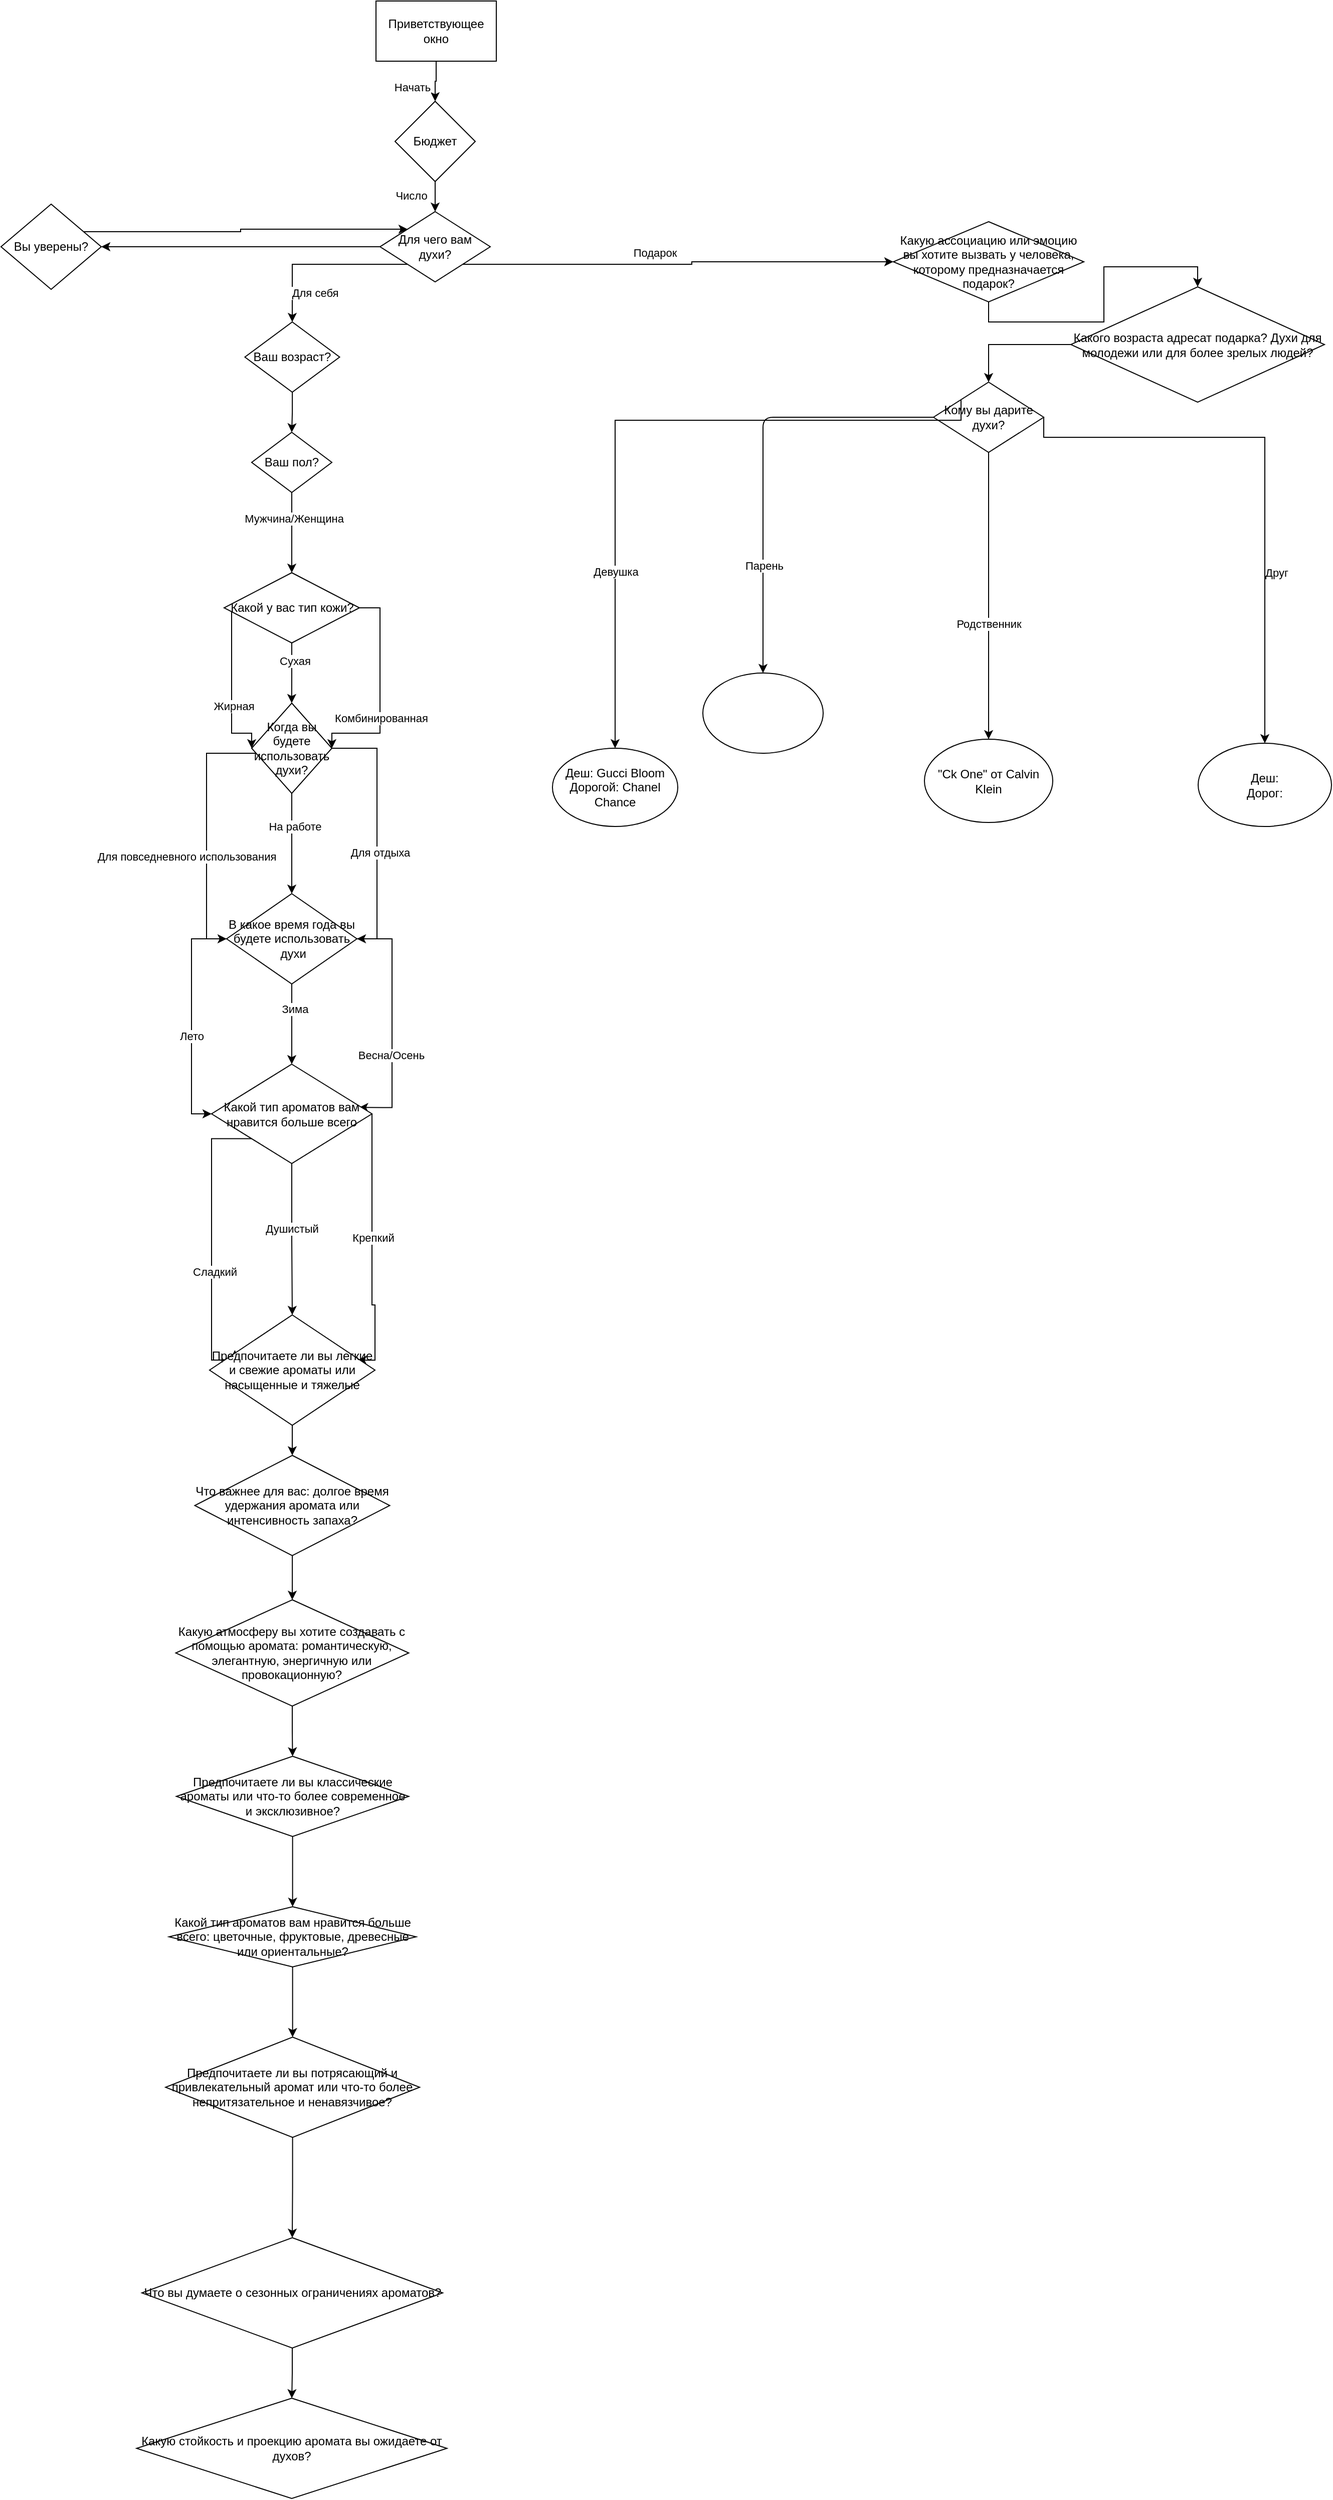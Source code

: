 <mxfile>
    <diagram name="Страница — 1" id="fuRrJp9T_4Lf_aJsH5pe">
        <mxGraphModel dx="2594" dy="917" grid="1" gridSize="10" guides="1" tooltips="1" connect="1" arrows="1" fold="1" page="1" pageScale="1" pageWidth="827" pageHeight="1169" math="0" shadow="0">
            <root>
                <mxCell id="0"/>
                <mxCell id="1" parent="0"/>
                <mxCell id="bYO1vB-1LLN_wNlQMvkM-28" style="edgeStyle=orthogonalEdgeStyle;rounded=0;orthogonalLoop=1;jettySize=auto;html=1;exitX=0;exitY=1;exitDx=0;exitDy=0;entryX=0.5;entryY=0;entryDx=0;entryDy=0;" parent="1" source="bYO1vB-1LLN_wNlQMvkM-15" target="bYO1vB-1LLN_wNlQMvkM-153" edge="1">
                    <mxGeometry relative="1" as="geometry"/>
                </mxCell>
                <mxCell id="bYO1vB-1LLN_wNlQMvkM-30" value="Для себя" style="edgeLabel;html=1;align=center;verticalAlign=middle;resizable=0;points=[];" parent="bYO1vB-1LLN_wNlQMvkM-28" vertex="1" connectable="0">
                    <mxGeometry x="0.081" relative="1" as="geometry">
                        <mxPoint y="28" as="offset"/>
                    </mxGeometry>
                </mxCell>
                <mxCell id="bYO1vB-1LLN_wNlQMvkM-29" style="edgeStyle=orthogonalEdgeStyle;rounded=0;orthogonalLoop=1;jettySize=auto;html=1;exitX=1;exitY=1;exitDx=0;exitDy=0;entryX=0;entryY=0.5;entryDx=0;entryDy=0;" parent="1" source="bYO1vB-1LLN_wNlQMvkM-15" target="bYO1vB-1LLN_wNlQMvkM-155" edge="1">
                    <mxGeometry relative="1" as="geometry">
                        <mxPoint x="820" y="190" as="targetPoint"/>
                    </mxGeometry>
                </mxCell>
                <mxCell id="bYO1vB-1LLN_wNlQMvkM-31" value="Подарок" style="edgeLabel;html=1;align=center;verticalAlign=middle;resizable=0;points=[];" parent="bYO1vB-1LLN_wNlQMvkM-29" vertex="1" connectable="0">
                    <mxGeometry x="-0.236" y="3" relative="1" as="geometry">
                        <mxPoint x="26" y="-9" as="offset"/>
                    </mxGeometry>
                </mxCell>
                <mxCell id="bYO1vB-1LLN_wNlQMvkM-171" style="edgeStyle=orthogonalEdgeStyle;rounded=0;orthogonalLoop=1;jettySize=auto;html=1;entryX=1;entryY=0.5;entryDx=0;entryDy=0;" parent="1" source="bYO1vB-1LLN_wNlQMvkM-15" target="bYO1vB-1LLN_wNlQMvkM-172" edge="1">
                    <mxGeometry relative="1" as="geometry">
                        <mxPoint x="80" y="255" as="targetPoint"/>
                        <Array as="points">
                            <mxPoint x="80" y="255"/>
                        </Array>
                    </mxGeometry>
                </mxCell>
                <mxCell id="bYO1vB-1LLN_wNlQMvkM-15" value="Для чего вам духи?" style="rhombus;whiteSpace=wrap;html=1;" parent="1" vertex="1">
                    <mxGeometry x="358" y="220" width="110" height="70" as="geometry"/>
                </mxCell>
                <mxCell id="bYO1vB-1LLN_wNlQMvkM-49" style="edgeStyle=orthogonalEdgeStyle;rounded=0;orthogonalLoop=1;jettySize=auto;html=1;" parent="1" source="bYO1vB-1LLN_wNlQMvkM-21" edge="1">
                    <mxGeometry relative="1" as="geometry">
                        <mxPoint x="270" y="580" as="targetPoint"/>
                    </mxGeometry>
                </mxCell>
                <mxCell id="bYO1vB-1LLN_wNlQMvkM-50" value="Мужчина/Женщина" style="edgeLabel;html=1;align=center;verticalAlign=middle;resizable=0;points=[];" parent="bYO1vB-1LLN_wNlQMvkM-49" vertex="1" connectable="0">
                    <mxGeometry x="-0.361" y="2" relative="1" as="geometry">
                        <mxPoint as="offset"/>
                    </mxGeometry>
                </mxCell>
                <mxCell id="bYO1vB-1LLN_wNlQMvkM-21" value="Ваш пол?" style="rhombus;whiteSpace=wrap;html=1;" parent="1" vertex="1">
                    <mxGeometry x="230" y="440" width="80" height="60" as="geometry"/>
                </mxCell>
                <mxCell id="2" style="edgeStyle=orthogonalEdgeStyle;html=1;elbow=vertical;entryX=0.5;entryY=0;entryDx=0;entryDy=0;" edge="1" parent="1" source="bYO1vB-1LLN_wNlQMvkM-22" target="3">
                    <mxGeometry relative="1" as="geometry">
                        <mxPoint x="730" y="670" as="targetPoint"/>
                    </mxGeometry>
                </mxCell>
                <mxCell id="5" value="Парень" style="edgeLabel;html=1;align=center;verticalAlign=middle;resizable=0;points=[];" vertex="1" connectable="0" parent="2">
                    <mxGeometry x="0.496" y="1" relative="1" as="geometry">
                        <mxPoint as="offset"/>
                    </mxGeometry>
                </mxCell>
                <mxCell id="bYO1vB-1LLN_wNlQMvkM-22" value="Кому вы дарите духи?" style="rhombus;whiteSpace=wrap;html=1;" parent="1" vertex="1">
                    <mxGeometry x="910" y="390" width="110" height="70" as="geometry"/>
                </mxCell>
                <mxCell id="bYO1vB-1LLN_wNlQMvkM-37" style="edgeStyle=orthogonalEdgeStyle;rounded=0;orthogonalLoop=1;jettySize=auto;html=1;entryX=0.5;entryY=0;entryDx=0;entryDy=0;" parent="1" source="bYO1vB-1LLN_wNlQMvkM-36" target="bYO1vB-1LLN_wNlQMvkM-121" edge="1">
                    <mxGeometry relative="1" as="geometry"/>
                </mxCell>
                <mxCell id="bYO1vB-1LLN_wNlQMvkM-38" value="Начать" style="edgeLabel;html=1;align=center;verticalAlign=middle;resizable=0;points=[];" parent="bYO1vB-1LLN_wNlQMvkM-37" vertex="1" connectable="0">
                    <mxGeometry x="0.307" relative="1" as="geometry">
                        <mxPoint x="-23" as="offset"/>
                    </mxGeometry>
                </mxCell>
                <mxCell id="bYO1vB-1LLN_wNlQMvkM-36" value="Приветствующее окно" style="rounded=0;whiteSpace=wrap;html=1;" parent="1" vertex="1">
                    <mxGeometry x="354" y="10" width="120" height="60" as="geometry"/>
                </mxCell>
                <mxCell id="bYO1vB-1LLN_wNlQMvkM-43" style="edgeStyle=orthogonalEdgeStyle;rounded=0;orthogonalLoop=1;jettySize=auto;html=1;exitX=0.5;exitY=1;exitDx=0;exitDy=0;" parent="1" edge="1">
                    <mxGeometry relative="1" as="geometry">
                        <mxPoint x="650" y="530" as="sourcePoint"/>
                        <mxPoint x="650" y="530" as="targetPoint"/>
                    </mxGeometry>
                </mxCell>
                <mxCell id="bYO1vB-1LLN_wNlQMvkM-52" style="edgeStyle=orthogonalEdgeStyle;rounded=0;orthogonalLoop=1;jettySize=auto;html=1;entryX=0.5;entryY=0;entryDx=0;entryDy=0;exitX=0;exitY=0;exitDx=0;exitDy=0;" parent="1" source="bYO1vB-1LLN_wNlQMvkM-22" target="bYO1vB-1LLN_wNlQMvkM-95" edge="1">
                    <mxGeometry relative="1" as="geometry">
                        <mxPoint x="434.5" y="711" as="targetPoint"/>
                        <mxPoint x="547" y="505" as="sourcePoint"/>
                        <Array as="points">
                            <mxPoint x="593" y="428"/>
                        </Array>
                    </mxGeometry>
                </mxCell>
                <mxCell id="bYO1vB-1LLN_wNlQMvkM-56" value="Девушка" style="edgeLabel;html=1;align=center;verticalAlign=middle;resizable=0;points=[];" parent="bYO1vB-1LLN_wNlQMvkM-52" vertex="1" connectable="0">
                    <mxGeometry x="0.167" relative="1" as="geometry">
                        <mxPoint y="112" as="offset"/>
                    </mxGeometry>
                </mxCell>
                <mxCell id="bYO1vB-1LLN_wNlQMvkM-54" style="edgeStyle=orthogonalEdgeStyle;rounded=0;orthogonalLoop=1;jettySize=auto;html=1;entryX=0.5;entryY=0;entryDx=0;entryDy=0;exitX=1;exitY=0.5;exitDx=0;exitDy=0;" parent="1" source="bYO1vB-1LLN_wNlQMvkM-22" target="bYO1vB-1LLN_wNlQMvkM-96" edge="1">
                    <mxGeometry relative="1" as="geometry">
                        <mxPoint x="555" y="700" as="targetPoint"/>
                        <mxPoint x="1260" y="530" as="sourcePoint"/>
                        <Array as="points">
                            <mxPoint x="1240" y="445"/>
                        </Array>
                    </mxGeometry>
                </mxCell>
                <mxCell id="bYO1vB-1LLN_wNlQMvkM-57" value="Друг" style="edgeLabel;html=1;align=center;verticalAlign=middle;resizable=0;points=[];" parent="bYO1vB-1LLN_wNlQMvkM-54" vertex="1" connectable="0">
                    <mxGeometry x="-0.262" relative="1" as="geometry">
                        <mxPoint x="50" y="135" as="offset"/>
                    </mxGeometry>
                </mxCell>
                <mxCell id="bYO1vB-1LLN_wNlQMvkM-55" style="edgeStyle=orthogonalEdgeStyle;rounded=0;orthogonalLoop=1;jettySize=auto;html=1;" parent="1" source="bYO1vB-1LLN_wNlQMvkM-22" target="bYO1vB-1LLN_wNlQMvkM-97" edge="1">
                    <mxGeometry relative="1" as="geometry">
                        <mxPoint x="660" y="700" as="targetPoint"/>
                        <mxPoint x="607" y="517.5" as="sourcePoint"/>
                    </mxGeometry>
                </mxCell>
                <mxCell id="bYO1vB-1LLN_wNlQMvkM-58" value="Родственник" style="edgeLabel;html=1;align=center;verticalAlign=middle;resizable=0;points=[];" parent="bYO1vB-1LLN_wNlQMvkM-55" vertex="1" connectable="0">
                    <mxGeometry x="0.392" relative="1" as="geometry">
                        <mxPoint y="-28" as="offset"/>
                    </mxGeometry>
                </mxCell>
                <mxCell id="bYO1vB-1LLN_wNlQMvkM-68" style="edgeStyle=orthogonalEdgeStyle;rounded=0;orthogonalLoop=1;jettySize=auto;html=1;entryX=0;entryY=0.5;entryDx=0;entryDy=0;" parent="1" source="bYO1vB-1LLN_wNlQMvkM-67" target="bYO1vB-1LLN_wNlQMvkM-74" edge="1">
                    <mxGeometry relative="1" as="geometry">
                        <mxPoint x="180" y="710" as="targetPoint"/>
                        <Array as="points">
                            <mxPoint x="210" y="740"/>
                            <mxPoint x="230" y="740"/>
                        </Array>
                    </mxGeometry>
                </mxCell>
                <mxCell id="bYO1vB-1LLN_wNlQMvkM-71" value="Жирная" style="edgeLabel;html=1;align=center;verticalAlign=middle;resizable=0;points=[];" parent="bYO1vB-1LLN_wNlQMvkM-68" vertex="1" connectable="0">
                    <mxGeometry x="0.197" y="2" relative="1" as="geometry">
                        <mxPoint as="offset"/>
                    </mxGeometry>
                </mxCell>
                <mxCell id="bYO1vB-1LLN_wNlQMvkM-69" style="edgeStyle=orthogonalEdgeStyle;rounded=0;orthogonalLoop=1;jettySize=auto;html=1;exitX=0.5;exitY=1;exitDx=0;exitDy=0;" parent="1" source="bYO1vB-1LLN_wNlQMvkM-67" edge="1">
                    <mxGeometry relative="1" as="geometry">
                        <mxPoint x="269.931" y="710" as="targetPoint"/>
                    </mxGeometry>
                </mxCell>
                <mxCell id="bYO1vB-1LLN_wNlQMvkM-72" value="Сухая" style="edgeLabel;html=1;align=center;verticalAlign=middle;resizable=0;points=[];" parent="bYO1vB-1LLN_wNlQMvkM-69" vertex="1" connectable="0">
                    <mxGeometry x="-0.397" y="3" relative="1" as="geometry">
                        <mxPoint as="offset"/>
                    </mxGeometry>
                </mxCell>
                <mxCell id="bYO1vB-1LLN_wNlQMvkM-70" style="edgeStyle=orthogonalEdgeStyle;rounded=0;orthogonalLoop=1;jettySize=auto;html=1;entryX=1;entryY=0.5;entryDx=0;entryDy=0;" parent="1" source="bYO1vB-1LLN_wNlQMvkM-67" target="bYO1vB-1LLN_wNlQMvkM-74" edge="1">
                    <mxGeometry relative="1" as="geometry">
                        <mxPoint x="360" y="710" as="targetPoint"/>
                        <Array as="points">
                            <mxPoint x="358" y="615"/>
                            <mxPoint x="358" y="740"/>
                            <mxPoint x="310" y="740"/>
                        </Array>
                    </mxGeometry>
                </mxCell>
                <mxCell id="bYO1vB-1LLN_wNlQMvkM-73" value="Комбинированная" style="edgeLabel;html=1;align=center;verticalAlign=middle;resizable=0;points=[];" parent="bYO1vB-1LLN_wNlQMvkM-70" vertex="1" connectable="0">
                    <mxGeometry x="0.249" y="1" relative="1" as="geometry">
                        <mxPoint as="offset"/>
                    </mxGeometry>
                </mxCell>
                <mxCell id="bYO1vB-1LLN_wNlQMvkM-67" value="Какой у вас тип кожи?" style="rhombus;whiteSpace=wrap;html=1;" parent="1" vertex="1">
                    <mxGeometry x="202.5" y="580" width="135" height="70" as="geometry"/>
                </mxCell>
                <mxCell id="bYO1vB-1LLN_wNlQMvkM-76" style="edgeStyle=orthogonalEdgeStyle;rounded=0;orthogonalLoop=1;jettySize=auto;html=1;entryX=0;entryY=0.5;entryDx=0;entryDy=0;" parent="1" source="bYO1vB-1LLN_wNlQMvkM-74" target="bYO1vB-1LLN_wNlQMvkM-83" edge="1">
                    <mxGeometry relative="1" as="geometry">
                        <mxPoint x="150" y="890" as="targetPoint"/>
                        <Array as="points">
                            <mxPoint x="185" y="760"/>
                            <mxPoint x="185" y="945"/>
                        </Array>
                    </mxGeometry>
                </mxCell>
                <mxCell id="bYO1vB-1LLN_wNlQMvkM-79" value="Для повседневного использования" style="edgeLabel;html=1;align=center;verticalAlign=middle;resizable=0;points=[];" parent="bYO1vB-1LLN_wNlQMvkM-76" vertex="1" connectable="0">
                    <mxGeometry x="0.411" relative="1" as="geometry">
                        <mxPoint x="-20" y="-27" as="offset"/>
                    </mxGeometry>
                </mxCell>
                <mxCell id="bYO1vB-1LLN_wNlQMvkM-77" style="edgeStyle=orthogonalEdgeStyle;rounded=0;orthogonalLoop=1;jettySize=auto;html=1;entryX=1;entryY=0.5;entryDx=0;entryDy=0;" parent="1" source="bYO1vB-1LLN_wNlQMvkM-74" target="bYO1vB-1LLN_wNlQMvkM-83" edge="1">
                    <mxGeometry relative="1" as="geometry">
                        <mxPoint x="390" y="890" as="targetPoint"/>
                        <Array as="points">
                            <mxPoint x="355" y="755"/>
                            <mxPoint x="355" y="945"/>
                        </Array>
                    </mxGeometry>
                </mxCell>
                <mxCell id="bYO1vB-1LLN_wNlQMvkM-82" value="Для отдыха" style="edgeLabel;html=1;align=center;verticalAlign=middle;resizable=0;points=[];" parent="bYO1vB-1LLN_wNlQMvkM-77" vertex="1" connectable="0">
                    <mxGeometry x="0.17" y="3" relative="1" as="geometry">
                        <mxPoint as="offset"/>
                    </mxGeometry>
                </mxCell>
                <mxCell id="bYO1vB-1LLN_wNlQMvkM-78" style="edgeStyle=orthogonalEdgeStyle;rounded=0;orthogonalLoop=1;jettySize=auto;html=1;entryX=0.5;entryY=0;entryDx=0;entryDy=0;" parent="1" source="bYO1vB-1LLN_wNlQMvkM-74" target="bYO1vB-1LLN_wNlQMvkM-83" edge="1">
                    <mxGeometry relative="1" as="geometry">
                        <mxPoint x="270" y="890" as="targetPoint"/>
                    </mxGeometry>
                </mxCell>
                <mxCell id="bYO1vB-1LLN_wNlQMvkM-80" value="На работе" style="edgeLabel;html=1;align=center;verticalAlign=middle;resizable=0;points=[];" parent="bYO1vB-1LLN_wNlQMvkM-78" vertex="1" connectable="0">
                    <mxGeometry x="-0.346" y="3" relative="1" as="geometry">
                        <mxPoint as="offset"/>
                    </mxGeometry>
                </mxCell>
                <mxCell id="bYO1vB-1LLN_wNlQMvkM-74" value="Когда вы будете использовать духи?" style="rhombus;whiteSpace=wrap;html=1;" parent="1" vertex="1">
                    <mxGeometry x="230" y="710" width="80" height="90" as="geometry"/>
                </mxCell>
                <mxCell id="bYO1vB-1LLN_wNlQMvkM-84" style="edgeStyle=orthogonalEdgeStyle;rounded=0;orthogonalLoop=1;jettySize=auto;html=1;" parent="1" source="bYO1vB-1LLN_wNlQMvkM-83" target="bYO1vB-1LLN_wNlQMvkM-128" edge="1">
                    <mxGeometry relative="1" as="geometry">
                        <mxPoint x="270" y="1070" as="targetPoint"/>
                    </mxGeometry>
                </mxCell>
                <mxCell id="bYO1vB-1LLN_wNlQMvkM-89" value="Зима" style="edgeLabel;html=1;align=center;verticalAlign=middle;resizable=0;points=[];" parent="bYO1vB-1LLN_wNlQMvkM-84" vertex="1" connectable="0">
                    <mxGeometry x="-0.393" y="3" relative="1" as="geometry">
                        <mxPoint as="offset"/>
                    </mxGeometry>
                </mxCell>
                <mxCell id="bYO1vB-1LLN_wNlQMvkM-85" style="edgeStyle=orthogonalEdgeStyle;rounded=0;orthogonalLoop=1;jettySize=auto;html=1;entryX=0.92;entryY=0.436;entryDx=0;entryDy=0;entryPerimeter=0;" parent="1" source="bYO1vB-1LLN_wNlQMvkM-83" target="bYO1vB-1LLN_wNlQMvkM-128" edge="1">
                    <mxGeometry relative="1" as="geometry">
                        <mxPoint x="370" y="1070" as="targetPoint"/>
                        <Array as="points">
                            <mxPoint x="370" y="945"/>
                            <mxPoint x="370" y="1113"/>
                        </Array>
                    </mxGeometry>
                </mxCell>
                <mxCell id="bYO1vB-1LLN_wNlQMvkM-90" value="Весна/Осень" style="edgeLabel;html=1;align=center;verticalAlign=middle;resizable=0;points=[];" parent="bYO1vB-1LLN_wNlQMvkM-85" vertex="1" connectable="0">
                    <mxGeometry x="0.316" y="-1" relative="1" as="geometry">
                        <mxPoint y="-5" as="offset"/>
                    </mxGeometry>
                </mxCell>
                <mxCell id="bYO1vB-1LLN_wNlQMvkM-86" style="edgeStyle=orthogonalEdgeStyle;rounded=0;orthogonalLoop=1;jettySize=auto;html=1;entryX=0;entryY=0.5;entryDx=0;entryDy=0;" parent="1" source="bYO1vB-1LLN_wNlQMvkM-83" target="bYO1vB-1LLN_wNlQMvkM-128" edge="1">
                    <mxGeometry relative="1" as="geometry">
                        <mxPoint x="180" y="1070" as="targetPoint"/>
                        <Array as="points">
                            <mxPoint x="170" y="945"/>
                            <mxPoint x="170" y="1119"/>
                        </Array>
                    </mxGeometry>
                </mxCell>
                <mxCell id="bYO1vB-1LLN_wNlQMvkM-88" value="Лето" style="edgeLabel;html=1;align=center;verticalAlign=middle;resizable=0;points=[];" parent="bYO1vB-1LLN_wNlQMvkM-86" vertex="1" connectable="0">
                    <mxGeometry x="0.146" relative="1" as="geometry">
                        <mxPoint as="offset"/>
                    </mxGeometry>
                </mxCell>
                <mxCell id="bYO1vB-1LLN_wNlQMvkM-83" value="В какое время года вы будете использовать&lt;br&gt;&amp;nbsp;духи" style="rhombus;whiteSpace=wrap;html=1;" parent="1" vertex="1">
                    <mxGeometry x="205" y="900" width="130" height="90" as="geometry"/>
                </mxCell>
                <mxCell id="bYO1vB-1LLN_wNlQMvkM-95" value="Деш: Gucci Bloom&lt;br&gt;Дорогой:&amp;nbsp;Chanel Chance" style="ellipse;whiteSpace=wrap;html=1;" parent="1" vertex="1">
                    <mxGeometry x="530" y="755" width="125" height="78" as="geometry"/>
                </mxCell>
                <mxCell id="bYO1vB-1LLN_wNlQMvkM-96" value="Деш:&lt;br&gt;Дорог:&lt;br&gt;" style="ellipse;whiteSpace=wrap;html=1;" parent="1" vertex="1">
                    <mxGeometry x="1174" y="750" width="133" height="83" as="geometry"/>
                </mxCell>
                <mxCell id="bYO1vB-1LLN_wNlQMvkM-97" value=" &quot;Ck One&quot; от Calvin Klein" style="ellipse;whiteSpace=wrap;html=1;" parent="1" vertex="1">
                    <mxGeometry x="901" y="746" width="128" height="83" as="geometry"/>
                </mxCell>
                <mxCell id="bYO1vB-1LLN_wNlQMvkM-122" style="edgeStyle=orthogonalEdgeStyle;rounded=0;orthogonalLoop=1;jettySize=auto;html=1;entryX=0.5;entryY=0;entryDx=0;entryDy=0;" parent="1" source="bYO1vB-1LLN_wNlQMvkM-121" target="bYO1vB-1LLN_wNlQMvkM-15" edge="1">
                    <mxGeometry relative="1" as="geometry"/>
                </mxCell>
                <mxCell id="bYO1vB-1LLN_wNlQMvkM-123" value="Число" style="edgeLabel;html=1;align=center;verticalAlign=middle;resizable=0;points=[];" parent="bYO1vB-1LLN_wNlQMvkM-122" vertex="1" connectable="0">
                    <mxGeometry x="-0.289" y="6" relative="1" as="geometry">
                        <mxPoint x="-30" y="-4" as="offset"/>
                    </mxGeometry>
                </mxCell>
                <mxCell id="bYO1vB-1LLN_wNlQMvkM-121" value="Бюджет" style="rhombus;whiteSpace=wrap;html=1;" parent="1" vertex="1">
                    <mxGeometry x="373" y="110" width="80" height="80" as="geometry"/>
                </mxCell>
                <mxCell id="bYO1vB-1LLN_wNlQMvkM-129" style="edgeStyle=orthogonalEdgeStyle;rounded=0;orthogonalLoop=1;jettySize=auto;html=1;exitX=1;exitY=0.5;exitDx=0;exitDy=0;entryX=0.895;entryY=0.41;entryDx=0;entryDy=0;entryPerimeter=0;" parent="1" source="bYO1vB-1LLN_wNlQMvkM-128" target="bYO1vB-1LLN_wNlQMvkM-137" edge="1">
                    <mxGeometry relative="1" as="geometry">
                        <mxPoint x="350" y="1310" as="targetPoint"/>
                        <Array as="points">
                            <mxPoint x="350" y="1310"/>
                            <mxPoint x="353" y="1310"/>
                        </Array>
                    </mxGeometry>
                </mxCell>
                <mxCell id="bYO1vB-1LLN_wNlQMvkM-134" value="Крепкий" style="edgeLabel;html=1;align=center;verticalAlign=middle;resizable=0;points=[];" parent="bYO1vB-1LLN_wNlQMvkM-129" vertex="1" connectable="0">
                    <mxGeometry x="-0.073" y="1" relative="1" as="geometry">
                        <mxPoint as="offset"/>
                    </mxGeometry>
                </mxCell>
                <mxCell id="bYO1vB-1LLN_wNlQMvkM-130" style="edgeStyle=orthogonalEdgeStyle;rounded=0;orthogonalLoop=1;jettySize=auto;html=1;exitX=0;exitY=1;exitDx=0;exitDy=0;entryX=0.153;entryY=0.318;entryDx=0;entryDy=0;entryPerimeter=0;" parent="1" source="bYO1vB-1LLN_wNlQMvkM-128" target="bYO1vB-1LLN_wNlQMvkM-137" edge="1">
                    <mxGeometry relative="1" as="geometry">
                        <mxPoint x="190" y="1310" as="targetPoint"/>
                        <Array as="points">
                            <mxPoint x="190" y="1144"/>
                            <mxPoint x="190" y="1365"/>
                        </Array>
                    </mxGeometry>
                </mxCell>
                <mxCell id="bYO1vB-1LLN_wNlQMvkM-133" value="Сладкий" style="edgeLabel;html=1;align=center;verticalAlign=middle;resizable=0;points=[];" parent="bYO1vB-1LLN_wNlQMvkM-130" vertex="1" connectable="0">
                    <mxGeometry x="0.169" y="3" relative="1" as="geometry">
                        <mxPoint as="offset"/>
                    </mxGeometry>
                </mxCell>
                <mxCell id="bYO1vB-1LLN_wNlQMvkM-135" style="edgeStyle=orthogonalEdgeStyle;rounded=0;orthogonalLoop=1;jettySize=auto;html=1;entryX=0.5;entryY=0;entryDx=0;entryDy=0;" parent="1" source="bYO1vB-1LLN_wNlQMvkM-128" target="bYO1vB-1LLN_wNlQMvkM-137" edge="1">
                    <mxGeometry relative="1" as="geometry">
                        <mxPoint x="270" y="1310" as="targetPoint"/>
                    </mxGeometry>
                </mxCell>
                <mxCell id="bYO1vB-1LLN_wNlQMvkM-136" value="Душистый" style="edgeLabel;html=1;align=center;verticalAlign=middle;resizable=0;points=[];" parent="bYO1vB-1LLN_wNlQMvkM-135" vertex="1" connectable="0">
                    <mxGeometry x="-0.145" relative="1" as="geometry">
                        <mxPoint as="offset"/>
                    </mxGeometry>
                </mxCell>
                <mxCell id="bYO1vB-1LLN_wNlQMvkM-128" value="Какой тип ароматов вам нравится больше всего" style="rhombus;whiteSpace=wrap;html=1;" parent="1" vertex="1">
                    <mxGeometry x="190" y="1070" width="160" height="99" as="geometry"/>
                </mxCell>
                <mxCell id="bYO1vB-1LLN_wNlQMvkM-138" style="edgeStyle=orthogonalEdgeStyle;rounded=0;orthogonalLoop=1;jettySize=auto;html=1;entryX=0.5;entryY=0;entryDx=0;entryDy=0;" parent="1" source="bYO1vB-1LLN_wNlQMvkM-137" target="bYO1vB-1LLN_wNlQMvkM-141" edge="1">
                    <mxGeometry relative="1" as="geometry">
                        <mxPoint x="270.5" y="1590" as="targetPoint"/>
                    </mxGeometry>
                </mxCell>
                <mxCell id="bYO1vB-1LLN_wNlQMvkM-137" value="Предпочитаете ли вы легкие и свежие ароматы или насыщенные и тяжелые" style="rhombus;whiteSpace=wrap;html=1;" parent="1" vertex="1">
                    <mxGeometry x="188" y="1320" width="165" height="110" as="geometry"/>
                </mxCell>
                <mxCell id="bYO1vB-1LLN_wNlQMvkM-144" style="edgeStyle=orthogonalEdgeStyle;rounded=0;orthogonalLoop=1;jettySize=auto;html=1;" parent="1" source="bYO1vB-1LLN_wNlQMvkM-141" target="bYO1vB-1LLN_wNlQMvkM-143" edge="1">
                    <mxGeometry relative="1" as="geometry"/>
                </mxCell>
                <mxCell id="bYO1vB-1LLN_wNlQMvkM-141" value="Что важнее для вас: долгое время удержания аромата или интенсивность запаха?" style="rhombus;whiteSpace=wrap;html=1;" parent="1" vertex="1">
                    <mxGeometry x="173.25" y="1460" width="194.5" height="100" as="geometry"/>
                </mxCell>
                <mxCell id="bYO1vB-1LLN_wNlQMvkM-147" style="edgeStyle=orthogonalEdgeStyle;rounded=0;orthogonalLoop=1;jettySize=auto;html=1;" parent="1" source="bYO1vB-1LLN_wNlQMvkM-143" target="bYO1vB-1LLN_wNlQMvkM-145" edge="1">
                    <mxGeometry relative="1" as="geometry"/>
                </mxCell>
                <mxCell id="bYO1vB-1LLN_wNlQMvkM-143" value="Какую атмосферу вы хотите создавать с помощью аромата: романтическую, элегантную, энергичную или провокационную?" style="rhombus;whiteSpace=wrap;html=1;" parent="1" vertex="1">
                    <mxGeometry x="154.31" y="1604" width="232.38" height="106" as="geometry"/>
                </mxCell>
                <mxCell id="bYO1vB-1LLN_wNlQMvkM-150" style="edgeStyle=orthogonalEdgeStyle;rounded=0;orthogonalLoop=1;jettySize=auto;html=1;" parent="1" source="bYO1vB-1LLN_wNlQMvkM-145" target="bYO1vB-1LLN_wNlQMvkM-149" edge="1">
                    <mxGeometry relative="1" as="geometry"/>
                </mxCell>
                <mxCell id="bYO1vB-1LLN_wNlQMvkM-145" value="Предпочитаете ли вы классические ароматы или что-то более современное и эксклюзивное?" style="rhombus;whiteSpace=wrap;html=1;" parent="1" vertex="1">
                    <mxGeometry x="154.94" y="1760" width="231.75" height="80" as="geometry"/>
                </mxCell>
                <mxCell id="bYO1vB-1LLN_wNlQMvkM-151" style="edgeStyle=orthogonalEdgeStyle;rounded=0;orthogonalLoop=1;jettySize=auto;html=1;entryX=0.5;entryY=0;entryDx=0;entryDy=0;" parent="1" source="bYO1vB-1LLN_wNlQMvkM-149" target="bYO1vB-1LLN_wNlQMvkM-152" edge="1">
                    <mxGeometry relative="1" as="geometry">
                        <mxPoint x="270.5" y="2190" as="targetPoint"/>
                    </mxGeometry>
                </mxCell>
                <mxCell id="bYO1vB-1LLN_wNlQMvkM-149" value="Какой тип ароматов вам нравится больше всего: цветочные, фруктовые, древесные или ориентальные?" style="rhombus;whiteSpace=wrap;html=1;" parent="1" vertex="1">
                    <mxGeometry x="147.6" y="1910" width="246.44" height="60" as="geometry"/>
                </mxCell>
                <mxCell id="bYO1vB-1LLN_wNlQMvkM-163" style="edgeStyle=orthogonalEdgeStyle;rounded=0;orthogonalLoop=1;jettySize=auto;html=1;entryX=0.5;entryY=0;entryDx=0;entryDy=0;" parent="1" source="bYO1vB-1LLN_wNlQMvkM-152" target="bYO1vB-1LLN_wNlQMvkM-164" edge="1">
                    <mxGeometry relative="1" as="geometry">
                        <mxPoint x="270.82" y="2230.0" as="targetPoint"/>
                    </mxGeometry>
                </mxCell>
                <mxCell id="bYO1vB-1LLN_wNlQMvkM-152" value="Предпочитаете ли вы потрясающий и привлекательный аромат или что-то более непритязательное и ненавязчивое?" style="rhombus;whiteSpace=wrap;html=1;" parent="1" vertex="1">
                    <mxGeometry x="144.13" y="2040" width="253.38" height="100" as="geometry"/>
                </mxCell>
                <mxCell id="bYO1vB-1LLN_wNlQMvkM-154" style="edgeStyle=orthogonalEdgeStyle;rounded=0;orthogonalLoop=1;jettySize=auto;html=1;" parent="1" source="bYO1vB-1LLN_wNlQMvkM-153" target="bYO1vB-1LLN_wNlQMvkM-21" edge="1">
                    <mxGeometry relative="1" as="geometry"/>
                </mxCell>
                <mxCell id="bYO1vB-1LLN_wNlQMvkM-153" value="Ваш возраст?" style="rhombus;whiteSpace=wrap;html=1;" parent="1" vertex="1">
                    <mxGeometry x="223.25" y="330" width="94.5" height="70" as="geometry"/>
                </mxCell>
                <mxCell id="bYO1vB-1LLN_wNlQMvkM-156" style="edgeStyle=orthogonalEdgeStyle;rounded=0;orthogonalLoop=1;jettySize=auto;html=1;entryX=0.5;entryY=0;entryDx=0;entryDy=0;" parent="1" source="bYO1vB-1LLN_wNlQMvkM-155" target="bYO1vB-1LLN_wNlQMvkM-169" edge="1">
                    <mxGeometry relative="1" as="geometry"/>
                </mxCell>
                <mxCell id="bYO1vB-1LLN_wNlQMvkM-155" value="Какую ассоциацию или эмоцию вы хотите вызвать у человека, которому предназначается подарок?" style="rhombus;whiteSpace=wrap;html=1;" parent="1" vertex="1">
                    <mxGeometry x="870" y="230" width="190" height="80" as="geometry"/>
                </mxCell>
                <mxCell id="bYO1vB-1LLN_wNlQMvkM-166" style="edgeStyle=orthogonalEdgeStyle;rounded=0;orthogonalLoop=1;jettySize=auto;html=1;" parent="1" source="bYO1vB-1LLN_wNlQMvkM-164" target="bYO1vB-1LLN_wNlQMvkM-167" edge="1">
                    <mxGeometry relative="1" as="geometry">
                        <mxPoint x="270.5" y="2430.0" as="targetPoint"/>
                    </mxGeometry>
                </mxCell>
                <mxCell id="bYO1vB-1LLN_wNlQMvkM-164" value="Что вы думаете о сезонных ограничениях ароматов?" style="rhombus;whiteSpace=wrap;html=1;" parent="1" vertex="1">
                    <mxGeometry x="120.5" y="2240" width="300" height="110" as="geometry"/>
                </mxCell>
                <mxCell id="bYO1vB-1LLN_wNlQMvkM-167" value="Какую стойкость и проекцию аромата вы ожидаете от духов?" style="rhombus;whiteSpace=wrap;html=1;" parent="1" vertex="1">
                    <mxGeometry x="115.25" y="2400" width="309.5" height="100" as="geometry"/>
                </mxCell>
                <mxCell id="bYO1vB-1LLN_wNlQMvkM-170" style="edgeStyle=orthogonalEdgeStyle;rounded=0;orthogonalLoop=1;jettySize=auto;html=1;entryX=0.5;entryY=0;entryDx=0;entryDy=0;" parent="1" source="bYO1vB-1LLN_wNlQMvkM-169" target="bYO1vB-1LLN_wNlQMvkM-22" edge="1">
                    <mxGeometry relative="1" as="geometry"/>
                </mxCell>
                <mxCell id="bYO1vB-1LLN_wNlQMvkM-169" value="Какого возраста адресат подарка? Духи для молодежи или для более зрелых людей?" style="rhombus;whiteSpace=wrap;html=1;" parent="1" vertex="1">
                    <mxGeometry x="1047" y="295" width="253" height="115" as="geometry"/>
                </mxCell>
                <mxCell id="bYO1vB-1LLN_wNlQMvkM-176" style="edgeStyle=orthogonalEdgeStyle;rounded=0;orthogonalLoop=1;jettySize=auto;html=1;entryX=0;entryY=0;entryDx=0;entryDy=0;" parent="1" source="bYO1vB-1LLN_wNlQMvkM-172" target="bYO1vB-1LLN_wNlQMvkM-15" edge="1">
                    <mxGeometry relative="1" as="geometry">
                        <Array as="points">
                            <mxPoint x="219" y="240"/>
                            <mxPoint x="219" y="238"/>
                        </Array>
                    </mxGeometry>
                </mxCell>
                <mxCell id="bYO1vB-1LLN_wNlQMvkM-172" value="Вы уверены?" style="rhombus;whiteSpace=wrap;html=1;" parent="1" vertex="1">
                    <mxGeometry x="-20" y="212.5" width="100" height="85" as="geometry"/>
                </mxCell>
                <mxCell id="3" value="" style="ellipse;whiteSpace=wrap;html=1;" vertex="1" parent="1">
                    <mxGeometry x="680" y="680" width="120" height="80" as="geometry"/>
                </mxCell>
            </root>
        </mxGraphModel>
    </diagram>
</mxfile>